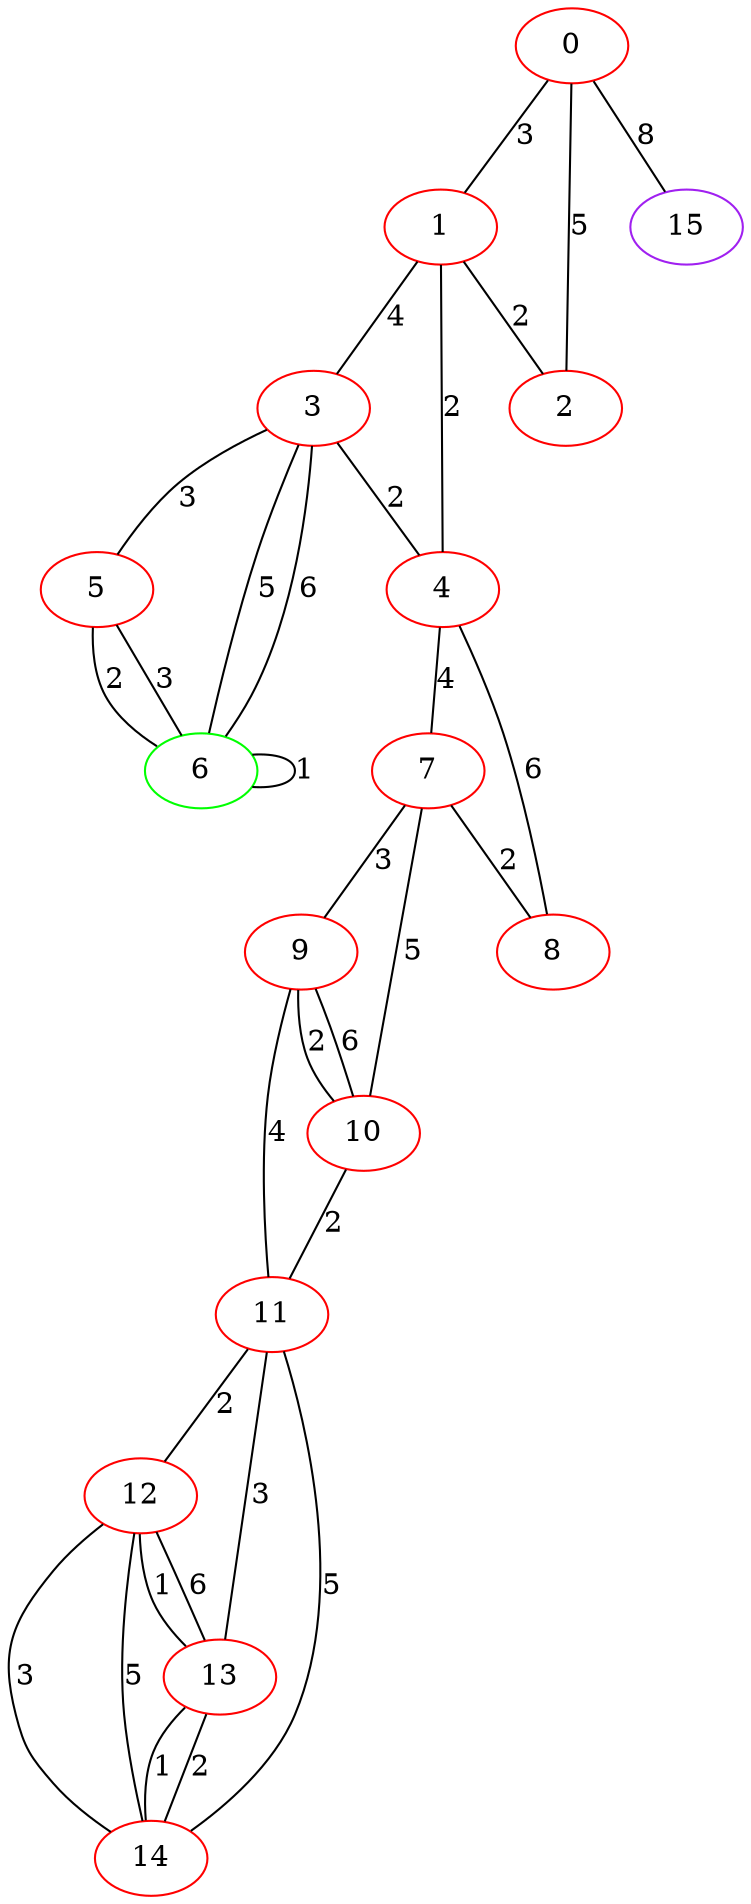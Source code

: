 graph "" {
0 [color=red, weight=1];
1 [color=red, weight=1];
2 [color=red, weight=1];
3 [color=red, weight=1];
4 [color=red, weight=1];
5 [color=red, weight=1];
6 [color=green, weight=2];
7 [color=red, weight=1];
8 [color=red, weight=1];
9 [color=red, weight=1];
10 [color=red, weight=1];
11 [color=red, weight=1];
12 [color=red, weight=1];
13 [color=red, weight=1];
14 [color=red, weight=1];
15 [color=purple, weight=4];
0 -- 1  [key=0, label=3];
0 -- 2  [key=0, label=5];
0 -- 15  [key=0, label=8];
1 -- 2  [key=0, label=2];
1 -- 3  [key=0, label=4];
1 -- 4  [key=0, label=2];
3 -- 4  [key=0, label=2];
3 -- 5  [key=0, label=3];
3 -- 6  [key=0, label=5];
3 -- 6  [key=1, label=6];
4 -- 8  [key=0, label=6];
4 -- 7  [key=0, label=4];
5 -- 6  [key=0, label=2];
5 -- 6  [key=1, label=3];
6 -- 6  [key=0, label=1];
7 -- 8  [key=0, label=2];
7 -- 9  [key=0, label=3];
7 -- 10  [key=0, label=5];
9 -- 10  [key=0, label=6];
9 -- 10  [key=1, label=2];
9 -- 11  [key=0, label=4];
10 -- 11  [key=0, label=2];
11 -- 12  [key=0, label=2];
11 -- 13  [key=0, label=3];
11 -- 14  [key=0, label=5];
12 -- 13  [key=0, label=1];
12 -- 13  [key=1, label=6];
12 -- 14  [key=0, label=3];
12 -- 14  [key=1, label=5];
13 -- 14  [key=0, label=2];
13 -- 14  [key=1, label=1];
}

